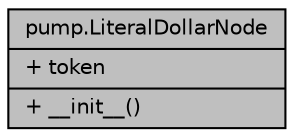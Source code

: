digraph "pump.LiteralDollarNode"
{
  edge [fontname="Helvetica",fontsize="10",labelfontname="Helvetica",labelfontsize="10"];
  node [fontname="Helvetica",fontsize="10",shape=record];
  Node1 [label="{pump.LiteralDollarNode\n|+ token\l|+ __init__()\l}",height=0.2,width=0.4,color="black", fillcolor="grey75", style="filled", fontcolor="black"];
}

